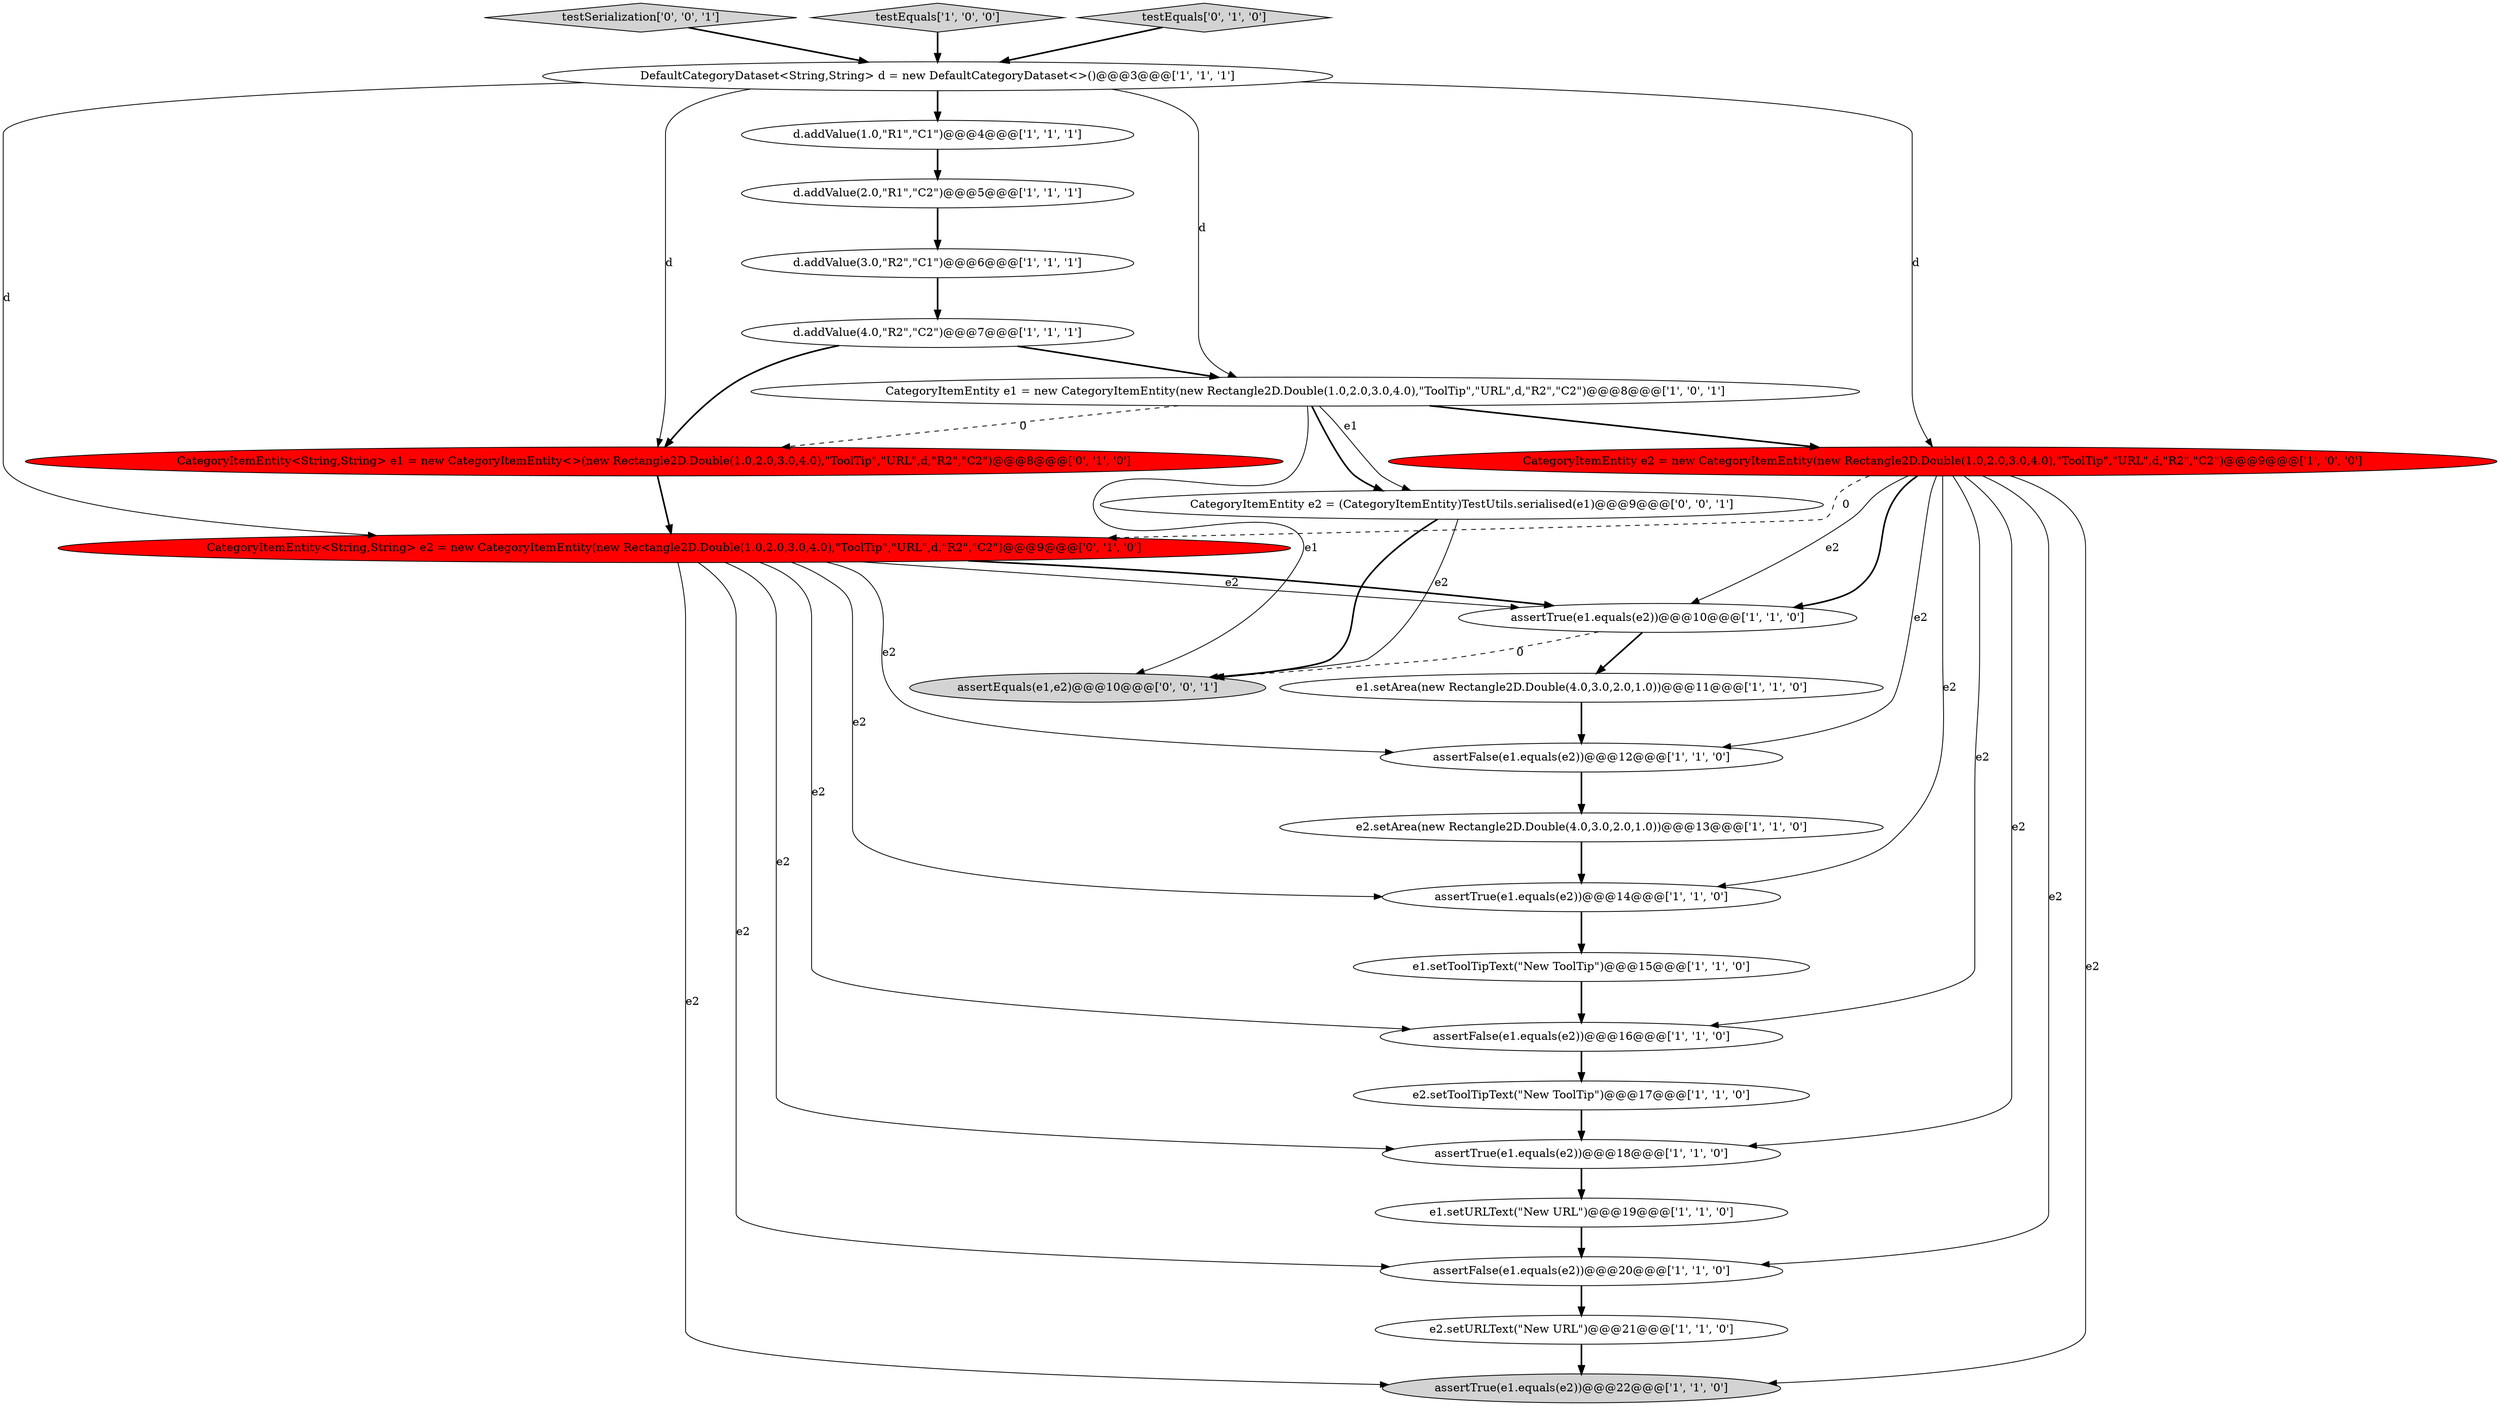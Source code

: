 digraph {
15 [style = filled, label = "e2.setURLText(\"New URL\")@@@21@@@['1', '1', '0']", fillcolor = white, shape = ellipse image = "AAA0AAABBB1BBB"];
6 [style = filled, label = "CategoryItemEntity e1 = new CategoryItemEntity(new Rectangle2D.Double(1.0,2.0,3.0,4.0),\"ToolTip\",\"URL\",d,\"R2\",\"C2\")@@@8@@@['1', '0', '1']", fillcolor = white, shape = ellipse image = "AAA0AAABBB1BBB"];
17 [style = filled, label = "e1.setToolTipText(\"New ToolTip\")@@@15@@@['1', '1', '0']", fillcolor = white, shape = ellipse image = "AAA0AAABBB1BBB"];
5 [style = filled, label = "d.addValue(2.0,\"R1\",\"C2\")@@@5@@@['1', '1', '1']", fillcolor = white, shape = ellipse image = "AAA0AAABBB1BBB"];
19 [style = filled, label = "CategoryItemEntity e2 = new CategoryItemEntity(new Rectangle2D.Double(1.0,2.0,3.0,4.0),\"ToolTip\",\"URL\",d,\"R2\",\"C2\")@@@9@@@['1', '0', '0']", fillcolor = red, shape = ellipse image = "AAA1AAABBB1BBB"];
14 [style = filled, label = "assertFalse(e1.equals(e2))@@@12@@@['1', '1', '0']", fillcolor = white, shape = ellipse image = "AAA0AAABBB1BBB"];
11 [style = filled, label = "e1.setURLText(\"New URL\")@@@19@@@['1', '1', '0']", fillcolor = white, shape = ellipse image = "AAA0AAABBB1BBB"];
7 [style = filled, label = "assertTrue(e1.equals(e2))@@@18@@@['1', '1', '0']", fillcolor = white, shape = ellipse image = "AAA0AAABBB1BBB"];
8 [style = filled, label = "e2.setArea(new Rectangle2D.Double(4.0,3.0,2.0,1.0))@@@13@@@['1', '1', '0']", fillcolor = white, shape = ellipse image = "AAA0AAABBB1BBB"];
24 [style = filled, label = "assertEquals(e1,e2)@@@10@@@['0', '0', '1']", fillcolor = lightgray, shape = ellipse image = "AAA0AAABBB3BBB"];
10 [style = filled, label = "assertFalse(e1.equals(e2))@@@16@@@['1', '1', '0']", fillcolor = white, shape = ellipse image = "AAA0AAABBB1BBB"];
18 [style = filled, label = "assertTrue(e1.equals(e2))@@@22@@@['1', '1', '0']", fillcolor = lightgray, shape = ellipse image = "AAA0AAABBB1BBB"];
13 [style = filled, label = "assertTrue(e1.equals(e2))@@@14@@@['1', '1', '0']", fillcolor = white, shape = ellipse image = "AAA0AAABBB1BBB"];
25 [style = filled, label = "testSerialization['0', '0', '1']", fillcolor = lightgray, shape = diamond image = "AAA0AAABBB3BBB"];
1 [style = filled, label = "DefaultCategoryDataset<String,String> d = new DefaultCategoryDataset<>()@@@3@@@['1', '1', '1']", fillcolor = white, shape = ellipse image = "AAA0AAABBB1BBB"];
20 [style = filled, label = "e2.setToolTipText(\"New ToolTip\")@@@17@@@['1', '1', '0']", fillcolor = white, shape = ellipse image = "AAA0AAABBB1BBB"];
22 [style = filled, label = "CategoryItemEntity<String,String> e2 = new CategoryItemEntity(new Rectangle2D.Double(1.0,2.0,3.0,4.0),\"ToolTip\",\"URL\",d,\"R2\",\"C2\")@@@9@@@['0', '1', '0']", fillcolor = red, shape = ellipse image = "AAA1AAABBB2BBB"];
2 [style = filled, label = "e1.setArea(new Rectangle2D.Double(4.0,3.0,2.0,1.0))@@@11@@@['1', '1', '0']", fillcolor = white, shape = ellipse image = "AAA0AAABBB1BBB"];
16 [style = filled, label = "assertTrue(e1.equals(e2))@@@10@@@['1', '1', '0']", fillcolor = white, shape = ellipse image = "AAA0AAABBB1BBB"];
3 [style = filled, label = "d.addValue(1.0,\"R1\",\"C1\")@@@4@@@['1', '1', '1']", fillcolor = white, shape = ellipse image = "AAA0AAABBB1BBB"];
12 [style = filled, label = "testEquals['1', '0', '0']", fillcolor = lightgray, shape = diamond image = "AAA0AAABBB1BBB"];
9 [style = filled, label = "assertFalse(e1.equals(e2))@@@20@@@['1', '1', '0']", fillcolor = white, shape = ellipse image = "AAA0AAABBB1BBB"];
21 [style = filled, label = "CategoryItemEntity<String,String> e1 = new CategoryItemEntity<>(new Rectangle2D.Double(1.0,2.0,3.0,4.0),\"ToolTip\",\"URL\",d,\"R2\",\"C2\")@@@8@@@['0', '1', '0']", fillcolor = red, shape = ellipse image = "AAA1AAABBB2BBB"];
23 [style = filled, label = "testEquals['0', '1', '0']", fillcolor = lightgray, shape = diamond image = "AAA0AAABBB2BBB"];
26 [style = filled, label = "CategoryItemEntity e2 = (CategoryItemEntity)TestUtils.serialised(e1)@@@9@@@['0', '0', '1']", fillcolor = white, shape = ellipse image = "AAA0AAABBB3BBB"];
4 [style = filled, label = "d.addValue(4.0,\"R2\",\"C2\")@@@7@@@['1', '1', '1']", fillcolor = white, shape = ellipse image = "AAA0AAABBB1BBB"];
0 [style = filled, label = "d.addValue(3.0,\"R2\",\"C1\")@@@6@@@['1', '1', '1']", fillcolor = white, shape = ellipse image = "AAA0AAABBB1BBB"];
6->24 [style = solid, label="e1"];
17->10 [style = bold, label=""];
6->21 [style = dashed, label="0"];
10->20 [style = bold, label=""];
7->11 [style = bold, label=""];
6->26 [style = bold, label=""];
25->1 [style = bold, label=""];
22->10 [style = solid, label="e2"];
1->22 [style = solid, label="d"];
19->18 [style = solid, label="e2"];
22->16 [style = solid, label="e2"];
4->6 [style = bold, label=""];
22->16 [style = bold, label=""];
19->7 [style = solid, label="e2"];
16->24 [style = dashed, label="0"];
26->24 [style = solid, label="e2"];
19->14 [style = solid, label="e2"];
1->3 [style = bold, label=""];
4->21 [style = bold, label=""];
22->18 [style = solid, label="e2"];
22->13 [style = solid, label="e2"];
6->19 [style = bold, label=""];
16->2 [style = bold, label=""];
1->19 [style = solid, label="d"];
11->9 [style = bold, label=""];
12->1 [style = bold, label=""];
26->24 [style = bold, label=""];
15->18 [style = bold, label=""];
19->16 [style = bold, label=""];
19->13 [style = solid, label="e2"];
19->16 [style = solid, label="e2"];
19->9 [style = solid, label="e2"];
13->17 [style = bold, label=""];
3->5 [style = bold, label=""];
22->7 [style = solid, label="e2"];
5->0 [style = bold, label=""];
0->4 [style = bold, label=""];
21->22 [style = bold, label=""];
9->15 [style = bold, label=""];
22->9 [style = solid, label="e2"];
2->14 [style = bold, label=""];
19->22 [style = dashed, label="0"];
23->1 [style = bold, label=""];
19->10 [style = solid, label="e2"];
14->8 [style = bold, label=""];
20->7 [style = bold, label=""];
6->26 [style = solid, label="e1"];
22->14 [style = solid, label="e2"];
8->13 [style = bold, label=""];
1->21 [style = solid, label="d"];
1->6 [style = solid, label="d"];
}

